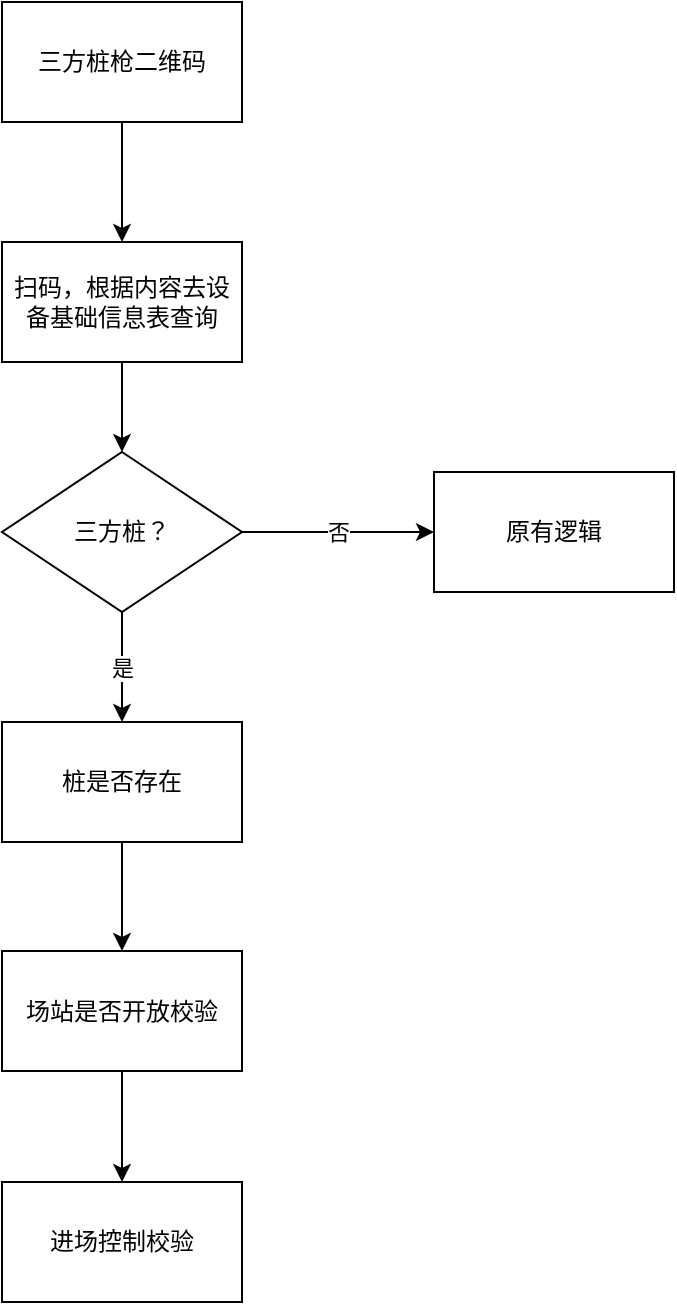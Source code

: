 <mxfile version="20.2.3" type="github">
  <diagram id="u-lC6ns9QtGNzlxNXnPt" name="第 1 页">
    <mxGraphModel dx="-19" dy="812" grid="1" gridSize="10" guides="1" tooltips="1" connect="1" arrows="1" fold="1" page="1" pageScale="1" pageWidth="827" pageHeight="1169" math="0" shadow="0">
      <root>
        <mxCell id="0" />
        <mxCell id="1" parent="0" />
        <mxCell id="pm1I0I3YiPqy94Xw2DYR-81" value="" style="edgeStyle=orthogonalEdgeStyle;rounded=0;orthogonalLoop=1;jettySize=auto;html=1;" edge="1" parent="1" source="pm1I0I3YiPqy94Xw2DYR-79" target="pm1I0I3YiPqy94Xw2DYR-80">
          <mxGeometry relative="1" as="geometry" />
        </mxCell>
        <mxCell id="pm1I0I3YiPqy94Xw2DYR-79" value="三方桩枪二维码" style="rounded=0;whiteSpace=wrap;html=1;" vertex="1" parent="1">
          <mxGeometry x="1654" y="110" width="120" height="60" as="geometry" />
        </mxCell>
        <mxCell id="pm1I0I3YiPqy94Xw2DYR-89" value="" style="edgeStyle=orthogonalEdgeStyle;rounded=0;orthogonalLoop=1;jettySize=auto;html=1;entryX=0.5;entryY=0;entryDx=0;entryDy=0;" edge="1" parent="1" source="pm1I0I3YiPqy94Xw2DYR-80" target="pm1I0I3YiPqy94Xw2DYR-82">
          <mxGeometry relative="1" as="geometry">
            <mxPoint x="1714" y="340" as="targetPoint" />
          </mxGeometry>
        </mxCell>
        <mxCell id="pm1I0I3YiPqy94Xw2DYR-80" value="扫码，根据内容去设备基础信息表查询" style="whiteSpace=wrap;html=1;rounded=0;" vertex="1" parent="1">
          <mxGeometry x="1654" y="230" width="120" height="60" as="geometry" />
        </mxCell>
        <mxCell id="pm1I0I3YiPqy94Xw2DYR-87" value="否" style="edgeStyle=orthogonalEdgeStyle;rounded=0;orthogonalLoop=1;jettySize=auto;html=1;" edge="1" parent="1" source="pm1I0I3YiPqy94Xw2DYR-82" target="pm1I0I3YiPqy94Xw2DYR-86">
          <mxGeometry relative="1" as="geometry" />
        </mxCell>
        <mxCell id="pm1I0I3YiPqy94Xw2DYR-95" value="是" style="edgeStyle=orthogonalEdgeStyle;rounded=0;orthogonalLoop=1;jettySize=auto;html=1;" edge="1" parent="1" source="pm1I0I3YiPqy94Xw2DYR-82" target="pm1I0I3YiPqy94Xw2DYR-94">
          <mxGeometry relative="1" as="geometry" />
        </mxCell>
        <mxCell id="pm1I0I3YiPqy94Xw2DYR-82" value="三方桩？" style="rhombus;whiteSpace=wrap;html=1;rounded=0;" vertex="1" parent="1">
          <mxGeometry x="1654" y="335" width="120" height="80" as="geometry" />
        </mxCell>
        <mxCell id="pm1I0I3YiPqy94Xw2DYR-91" value="" style="edgeStyle=orthogonalEdgeStyle;rounded=0;orthogonalLoop=1;jettySize=auto;html=1;exitX=0.5;exitY=1;exitDx=0;exitDy=0;" edge="1" parent="1" source="pm1I0I3YiPqy94Xw2DYR-84" target="pm1I0I3YiPqy94Xw2DYR-90">
          <mxGeometry relative="1" as="geometry">
            <mxPoint x="1714" y="600" as="sourcePoint" />
          </mxGeometry>
        </mxCell>
        <mxCell id="pm1I0I3YiPqy94Xw2DYR-84" value="场站是否开放校验" style="whiteSpace=wrap;html=1;rounded=0;" vertex="1" parent="1">
          <mxGeometry x="1654" y="584.5" width="120" height="60" as="geometry" />
        </mxCell>
        <mxCell id="pm1I0I3YiPqy94Xw2DYR-86" value="原有逻辑" style="whiteSpace=wrap;html=1;rounded=0;" vertex="1" parent="1">
          <mxGeometry x="1870" y="345" width="120" height="60" as="geometry" />
        </mxCell>
        <mxCell id="pm1I0I3YiPqy94Xw2DYR-90" value="进场控制校验" style="whiteSpace=wrap;html=1;rounded=0;" vertex="1" parent="1">
          <mxGeometry x="1654" y="700" width="120" height="60" as="geometry" />
        </mxCell>
        <mxCell id="pm1I0I3YiPqy94Xw2DYR-94" value="桩是否存在" style="whiteSpace=wrap;html=1;rounded=0;" vertex="1" parent="1">
          <mxGeometry x="1654" y="470" width="120" height="60" as="geometry" />
        </mxCell>
        <mxCell id="pm1I0I3YiPqy94Xw2DYR-96" value="" style="edgeStyle=orthogonalEdgeStyle;rounded=0;orthogonalLoop=1;jettySize=auto;html=1;exitX=0.5;exitY=1;exitDx=0;exitDy=0;entryX=0.5;entryY=0;entryDx=0;entryDy=0;" edge="1" parent="1" source="pm1I0I3YiPqy94Xw2DYR-94" target="pm1I0I3YiPqy94Xw2DYR-84">
          <mxGeometry relative="1" as="geometry">
            <mxPoint x="1713.5" y="537.25" as="sourcePoint" />
            <mxPoint x="1714" y="570" as="targetPoint" />
          </mxGeometry>
        </mxCell>
      </root>
    </mxGraphModel>
  </diagram>
</mxfile>
